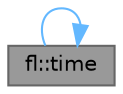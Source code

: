 digraph "fl::time"
{
 // INTERACTIVE_SVG=YES
 // LATEX_PDF_SIZE
  bgcolor="transparent";
  edge [fontname=Helvetica,fontsize=10,labelfontname=Helvetica,labelfontsize=10];
  node [fontname=Helvetica,fontsize=10,shape=box,height=0.2,width=0.4];
  rankdir="LR";
  Node1 [id="Node000001",label="fl::time",height=0.2,width=0.4,color="gray40", fillcolor="grey60", style="filled", fontcolor="black",tooltip="Universal millisecond timer - returns milliseconds since system startup."];
  Node1 -> Node1 [id="edge1_Node000001_Node000001",color="steelblue1",style="solid",tooltip=" "];
}
